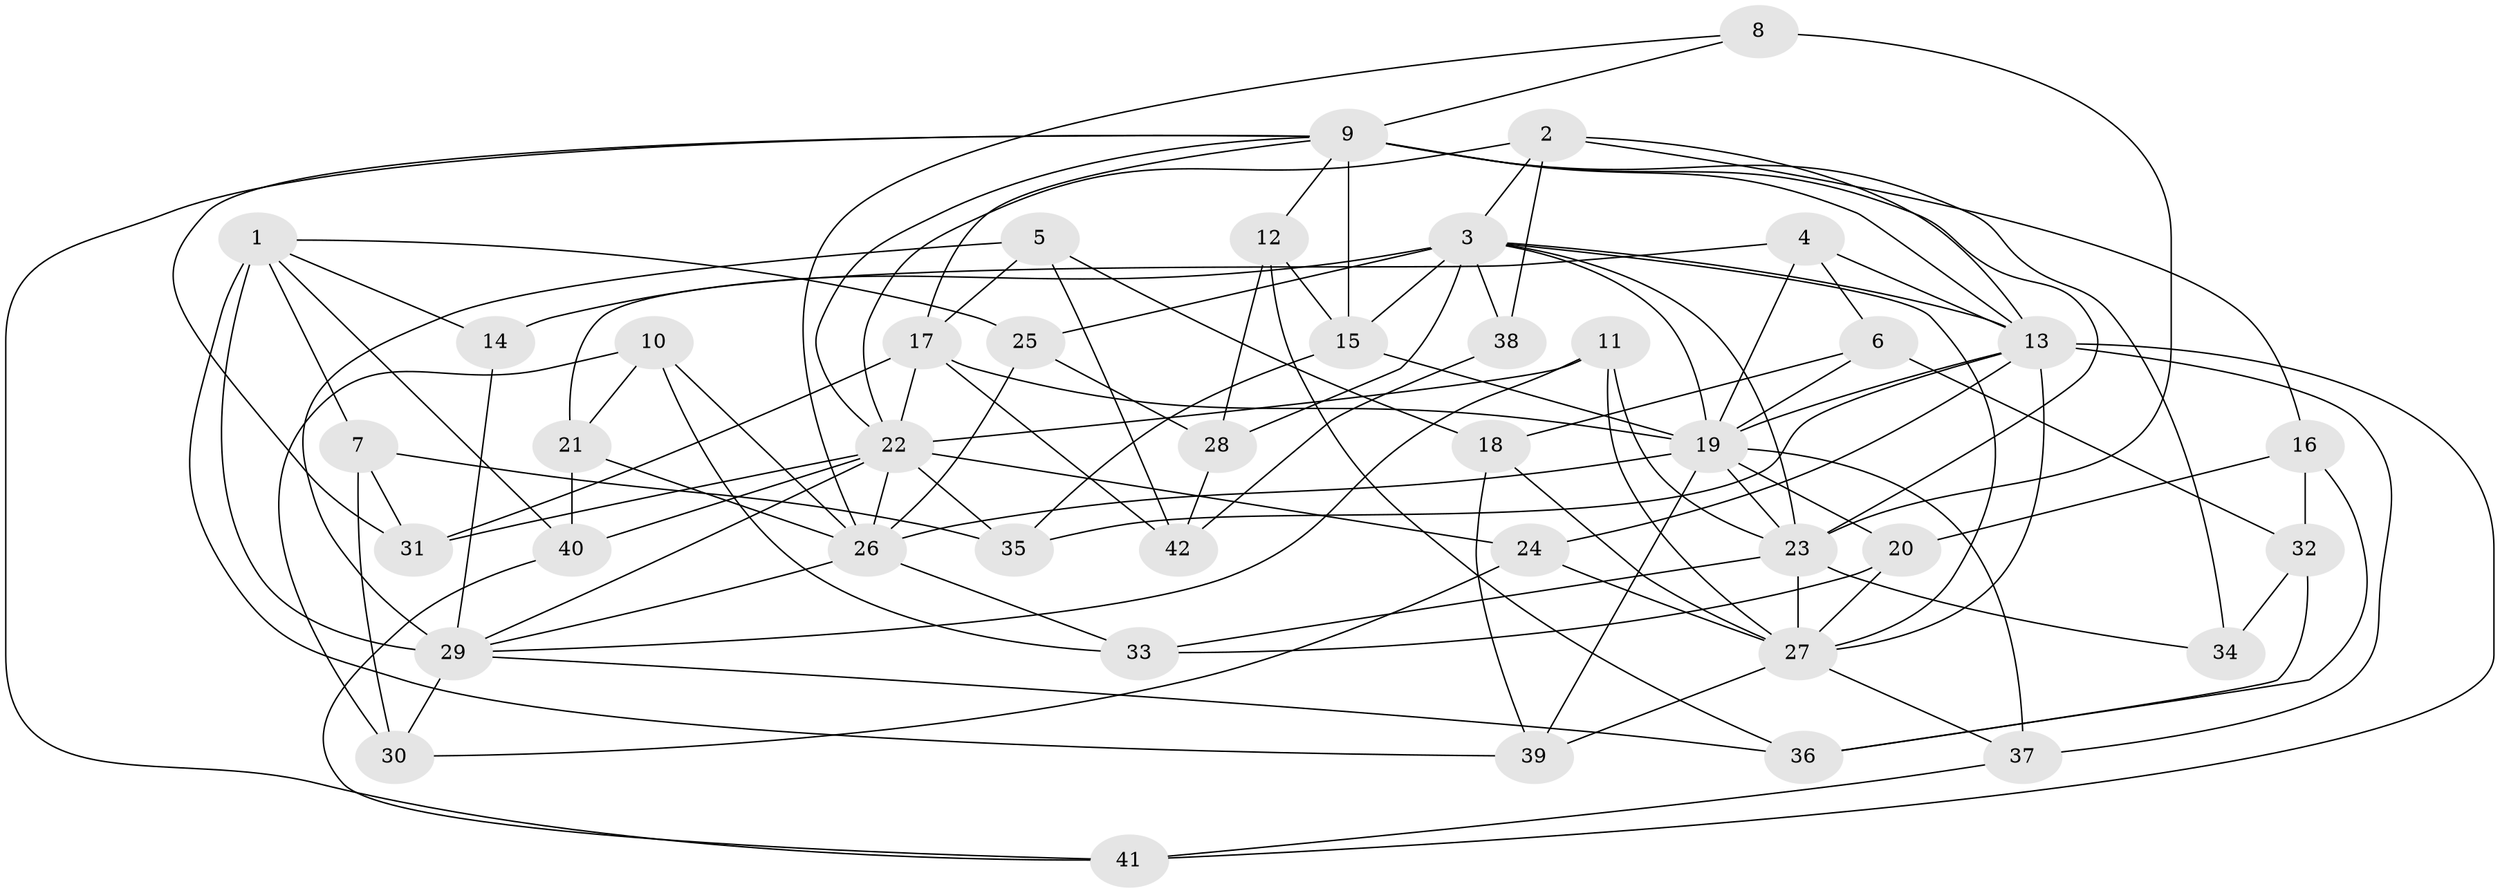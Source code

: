 // original degree distribution, {4: 1.0}
// Generated by graph-tools (version 1.1) at 2025/38/03/09/25 02:38:07]
// undirected, 42 vertices, 109 edges
graph export_dot {
graph [start="1"]
  node [color=gray90,style=filled];
  1;
  2;
  3;
  4;
  5;
  6;
  7;
  8;
  9;
  10;
  11;
  12;
  13;
  14;
  15;
  16;
  17;
  18;
  19;
  20;
  21;
  22;
  23;
  24;
  25;
  26;
  27;
  28;
  29;
  30;
  31;
  32;
  33;
  34;
  35;
  36;
  37;
  38;
  39;
  40;
  41;
  42;
  1 -- 7 [weight=1.0];
  1 -- 14 [weight=1.0];
  1 -- 25 [weight=1.0];
  1 -- 29 [weight=3.0];
  1 -- 39 [weight=1.0];
  1 -- 40 [weight=1.0];
  2 -- 3 [weight=1.0];
  2 -- 13 [weight=2.0];
  2 -- 16 [weight=1.0];
  2 -- 22 [weight=2.0];
  2 -- 38 [weight=2.0];
  3 -- 13 [weight=2.0];
  3 -- 14 [weight=2.0];
  3 -- 15 [weight=1.0];
  3 -- 19 [weight=1.0];
  3 -- 23 [weight=1.0];
  3 -- 25 [weight=1.0];
  3 -- 27 [weight=1.0];
  3 -- 28 [weight=1.0];
  3 -- 38 [weight=1.0];
  4 -- 6 [weight=1.0];
  4 -- 13 [weight=1.0];
  4 -- 19 [weight=1.0];
  4 -- 21 [weight=1.0];
  5 -- 17 [weight=1.0];
  5 -- 18 [weight=1.0];
  5 -- 29 [weight=1.0];
  5 -- 42 [weight=1.0];
  6 -- 18 [weight=1.0];
  6 -- 19 [weight=1.0];
  6 -- 32 [weight=1.0];
  7 -- 30 [weight=1.0];
  7 -- 31 [weight=1.0];
  7 -- 35 [weight=1.0];
  8 -- 9 [weight=1.0];
  8 -- 23 [weight=2.0];
  8 -- 26 [weight=1.0];
  9 -- 12 [weight=1.0];
  9 -- 13 [weight=1.0];
  9 -- 15 [weight=2.0];
  9 -- 17 [weight=1.0];
  9 -- 22 [weight=1.0];
  9 -- 23 [weight=1.0];
  9 -- 31 [weight=1.0];
  9 -- 34 [weight=2.0];
  9 -- 41 [weight=1.0];
  10 -- 21 [weight=1.0];
  10 -- 26 [weight=1.0];
  10 -- 30 [weight=1.0];
  10 -- 33 [weight=1.0];
  11 -- 22 [weight=1.0];
  11 -- 23 [weight=1.0];
  11 -- 27 [weight=1.0];
  11 -- 29 [weight=1.0];
  12 -- 15 [weight=1.0];
  12 -- 28 [weight=1.0];
  12 -- 36 [weight=1.0];
  13 -- 19 [weight=1.0];
  13 -- 24 [weight=1.0];
  13 -- 27 [weight=1.0];
  13 -- 35 [weight=1.0];
  13 -- 37 [weight=1.0];
  13 -- 41 [weight=1.0];
  14 -- 29 [weight=1.0];
  15 -- 19 [weight=1.0];
  15 -- 35 [weight=1.0];
  16 -- 20 [weight=1.0];
  16 -- 32 [weight=1.0];
  16 -- 36 [weight=1.0];
  17 -- 19 [weight=2.0];
  17 -- 22 [weight=2.0];
  17 -- 31 [weight=1.0];
  17 -- 42 [weight=1.0];
  18 -- 27 [weight=1.0];
  18 -- 39 [weight=1.0];
  19 -- 20 [weight=1.0];
  19 -- 23 [weight=1.0];
  19 -- 26 [weight=1.0];
  19 -- 37 [weight=1.0];
  19 -- 39 [weight=1.0];
  20 -- 27 [weight=1.0];
  20 -- 33 [weight=1.0];
  21 -- 26 [weight=1.0];
  21 -- 40 [weight=1.0];
  22 -- 24 [weight=1.0];
  22 -- 26 [weight=1.0];
  22 -- 29 [weight=1.0];
  22 -- 31 [weight=1.0];
  22 -- 35 [weight=1.0];
  22 -- 40 [weight=1.0];
  23 -- 27 [weight=2.0];
  23 -- 33 [weight=1.0];
  23 -- 34 [weight=1.0];
  24 -- 27 [weight=1.0];
  24 -- 30 [weight=1.0];
  25 -- 26 [weight=1.0];
  25 -- 28 [weight=1.0];
  26 -- 29 [weight=1.0];
  26 -- 33 [weight=1.0];
  27 -- 37 [weight=1.0];
  27 -- 39 [weight=1.0];
  28 -- 42 [weight=1.0];
  29 -- 30 [weight=1.0];
  29 -- 36 [weight=1.0];
  32 -- 34 [weight=1.0];
  32 -- 36 [weight=1.0];
  37 -- 41 [weight=1.0];
  38 -- 42 [weight=1.0];
  40 -- 41 [weight=1.0];
}
